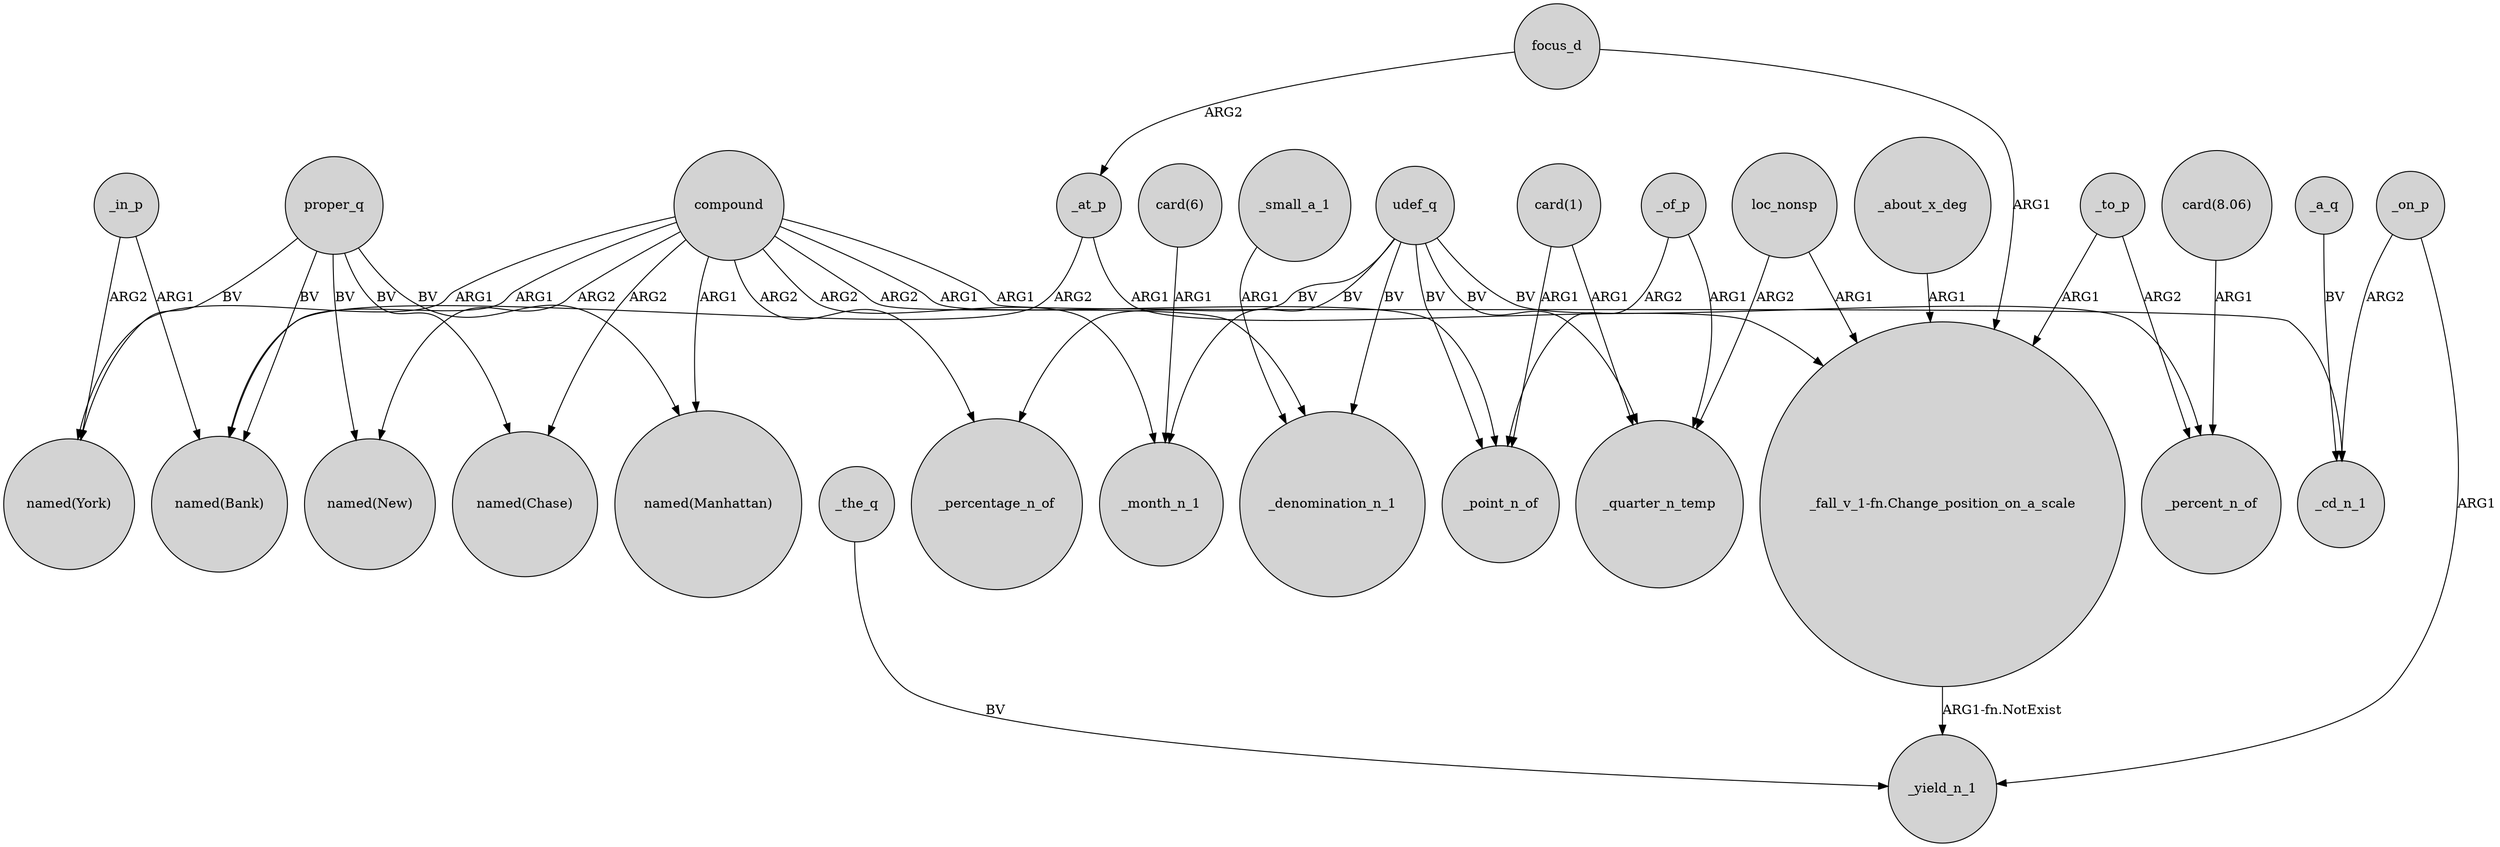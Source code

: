 digraph {
	node [shape=circle style=filled]
	_at_p -> "named(Bank)" [label=ARG2]
	_the_q -> _yield_n_1 [label=BV]
	compound -> _month_n_1 [label=ARG2]
	_small_a_1 -> _denomination_n_1 [label=ARG1]
	compound -> "named(New)" [label=ARG2]
	_about_x_deg -> "_fall_v_1-fn.Change_position_on_a_scale" [label=ARG1]
	proper_q -> "named(New)" [label=BV]
	compound -> "named(Chase)" [label=ARG2]
	compound -> _percentage_n_of [label=ARG2]
	loc_nonsp -> _quarter_n_temp [label=ARG2]
	compound -> _cd_n_1 [label=ARG1]
	proper_q -> "named(Chase)" [label=BV]
	focus_d -> "_fall_v_1-fn.Change_position_on_a_scale" [label=ARG1]
	loc_nonsp -> "_fall_v_1-fn.Change_position_on_a_scale" [label=ARG1]
	_in_p -> "named(Bank)" [label=ARG1]
	focus_d -> _at_p [label=ARG2]
	udef_q -> _month_n_1 [label=BV]
	proper_q -> "named(Manhattan)" [label=BV]
	_of_p -> _point_n_of [label=ARG2]
	"_fall_v_1-fn.Change_position_on_a_scale" -> _yield_n_1 [label="ARG1-fn.NotExist"]
	"card(8.06)" -> _percent_n_of [label=ARG1]
	proper_q -> "named(Bank)" [label=BV]
	_a_q -> _cd_n_1 [label=BV]
	compound -> _point_n_of [label=ARG1]
	compound -> "named(York)" [label=ARG1]
	"card(1)" -> _point_n_of [label=ARG1]
	compound -> "named(Manhattan)" [label=ARG1]
	_at_p -> "_fall_v_1-fn.Change_position_on_a_scale" [label=ARG1]
	udef_q -> _percentage_n_of [label=BV]
	udef_q -> _denomination_n_1 [label=BV]
	_in_p -> "named(York)" [label=ARG2]
	_to_p -> _percent_n_of [label=ARG2]
	compound -> "named(Bank)" [label=ARG1]
	"card(1)" -> _quarter_n_temp [label=ARG1]
	udef_q -> _percent_n_of [label=BV]
	compound -> _denomination_n_1 [label=ARG2]
	"card(6)" -> _month_n_1 [label=ARG1]
	_on_p -> _yield_n_1 [label=ARG1]
	udef_q -> _quarter_n_temp [label=BV]
	proper_q -> "named(York)" [label=BV]
	_of_p -> _quarter_n_temp [label=ARG1]
	_to_p -> "_fall_v_1-fn.Change_position_on_a_scale" [label=ARG1]
	_on_p -> _cd_n_1 [label=ARG2]
	udef_q -> _point_n_of [label=BV]
}

